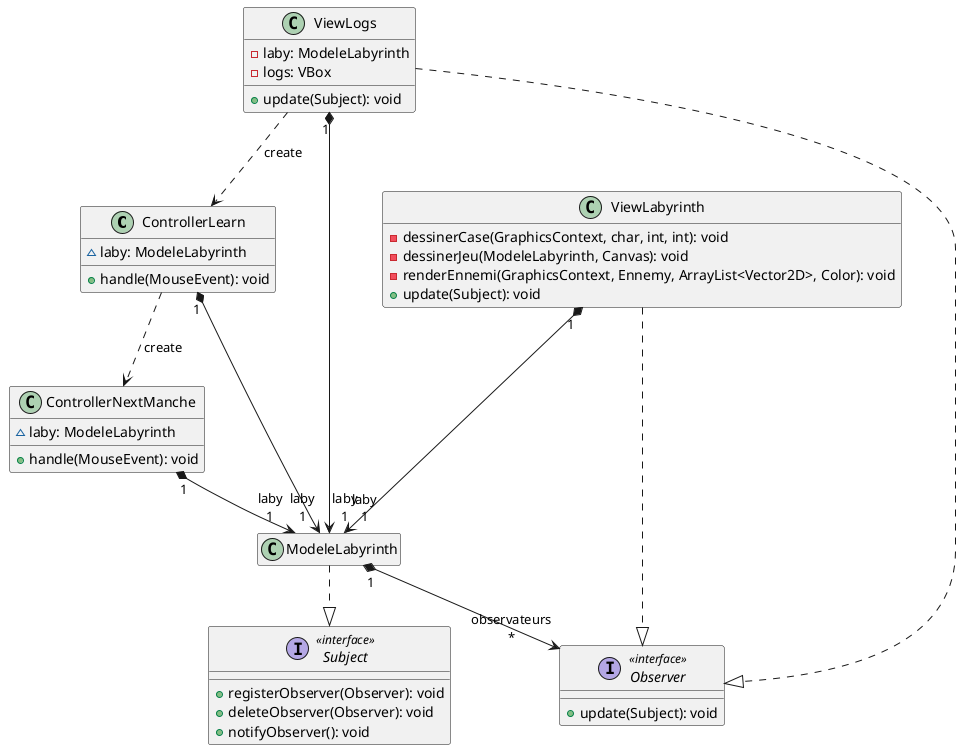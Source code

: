 @startuml


class ControllerLearn {
  ~ laby: ModeleLabyrinth
  + handle(MouseEvent): void
}
class ControllerNextManche {
  ~ laby: ModeleLabyrinth
  + handle(MouseEvent): void
}
class ModeleLabyrinth {
  - simulationEvolution: boolean
  - ennemiesEvolved: ArrayList<Giant>
  + deadEnemies: ArrayList<Ennemy>
  - nbCanon: int
  - Xstart: int
  - cases: char[][]
  - ennemiesArrived: ArrayList<Ennemy>
  - logs: String
  - defensesEndOfManche: ArrayList<Defense>
  - end: boolean
  - astar: Astar
  + END: char
  + START: char
  - endTime: long
  + nbEnnemiesToWin: int
  - startTime: long
  + deadDefenses: ArrayList<Defense>
  - simulation: boolean
  + TREE: char
  - nbManches: int
  - enemiesToRemove: ArrayList<Ennemy>
  + BOMB: char
  - nbArcher: int
  - BehavioursMap: Map<String, ArrayList<Vector2D>>
  + ROAD: char
  - ennemiesEndOfManche: ArrayList<Ennemy>
  + defenses: ArrayList<Defense>
  - YArrival: int
  - XstartRender: int
  + enemies: ArrayList<Ennemy>
  ~ screenSize: Dimension
  - YArrivalRender: int
  - BEHAVIOURS: ArrayList<String>
  - nbEnnemiesArrived: int
  - nbBomb: int
  - YstartRender: int
  + ARCHER: char
  + CANON: char
  - XArrivalRender: int
  - pause: boolean
  - limManches: int
  - XArrival: int
  - ennemyScore: HashMap<Giant, Double>
  - Ystart: int
  - observateurs: ArrayList<Observer>
  - createEnnemies(int): void
  + towerIsDestroyed(): void
  + deleteObserver(Observer): void
  + creerLabyrinthePour1(String, int): void
  + setNbManches(int): void
  + setEnd(boolean): void
  + setLogs(String): void
  + refreshEnnemyEndOfManche(): void
  + refresh(int): void
  + update(double): void
  + refreshDeadEnemies(): void
  + refreshEnnemyArrived(): void
  + registerObserver(Observer): void
  + etreFini(): boolean
  + refreshEnnemiesScore(): void
  + init(Canvas): void
  + refreshDeadDefenses(): void
  + notifyObserver(): void
  + getNewHealerAStar(int, int, int): ArrayList<Vector2D>
  + creerLabyrinthe(String, int, int, int): void
  + getCloserEnnemy(ActiveDefense): Ennemy
  + refreshDefenseEndOfManche(): void

}

hide ModeleLabyrinth attributes
hide ModeleLabyrinth methods

interface Observer << interface >> {
  + update(Subject): void
}
interface Subject << interface >> {
  + registerObserver(Observer): void
  + deleteObserver(Observer): void
  + notifyObserver(): void
}
class ViewLabyrinth {
  ~ tailleCase: int
  - canvas: Canvas
  - laby: ModeleLabyrinth
  - start: Image
  - images: Map<Character, Image>
  - tree: Image
  - end: Image
  - bomb: Image
  - archer: Image
  - road: Image
  - canon: Image
  - dessinerCase(GraphicsContext, char, int, int): void
  - dessinerJeu(ModeleLabyrinth, Canvas): void
  - renderEnnemi(GraphicsContext, Ennemy, ArrayList<Vector2D>, Color): void
  + update(Subject): void
}

hide ViewLabyrinth attributes

class ViewLogs {
  - laby: ModeleLabyrinth
  - logs: VBox
  + update(Subject): void
}

ControllerLearn       -[dashed]->  ControllerNextManche : "«create»"
ControllerLearn      "1" *--> "laby\n1" ModeleLabyrinth      
ControllerNextManche "1" *--> "laby\n1" ModeleLabyrinth      
ModeleLabyrinth      "1" *--> "observateurs\n*" Observer             
ModeleLabyrinth       -[dashed]-^  Subject              
ViewLabyrinth        "1" *---> "laby\n1" ModeleLabyrinth      
ViewLabyrinth         -[dashed]-^  Observer             
ViewLogs              -[dashed]->  ControllerLearn      : "«create»"
ViewLogs             "1" *---> "laby\n1" ModeleLabyrinth      
ViewLogs              -[dashed]-^  Observer             
@enduml